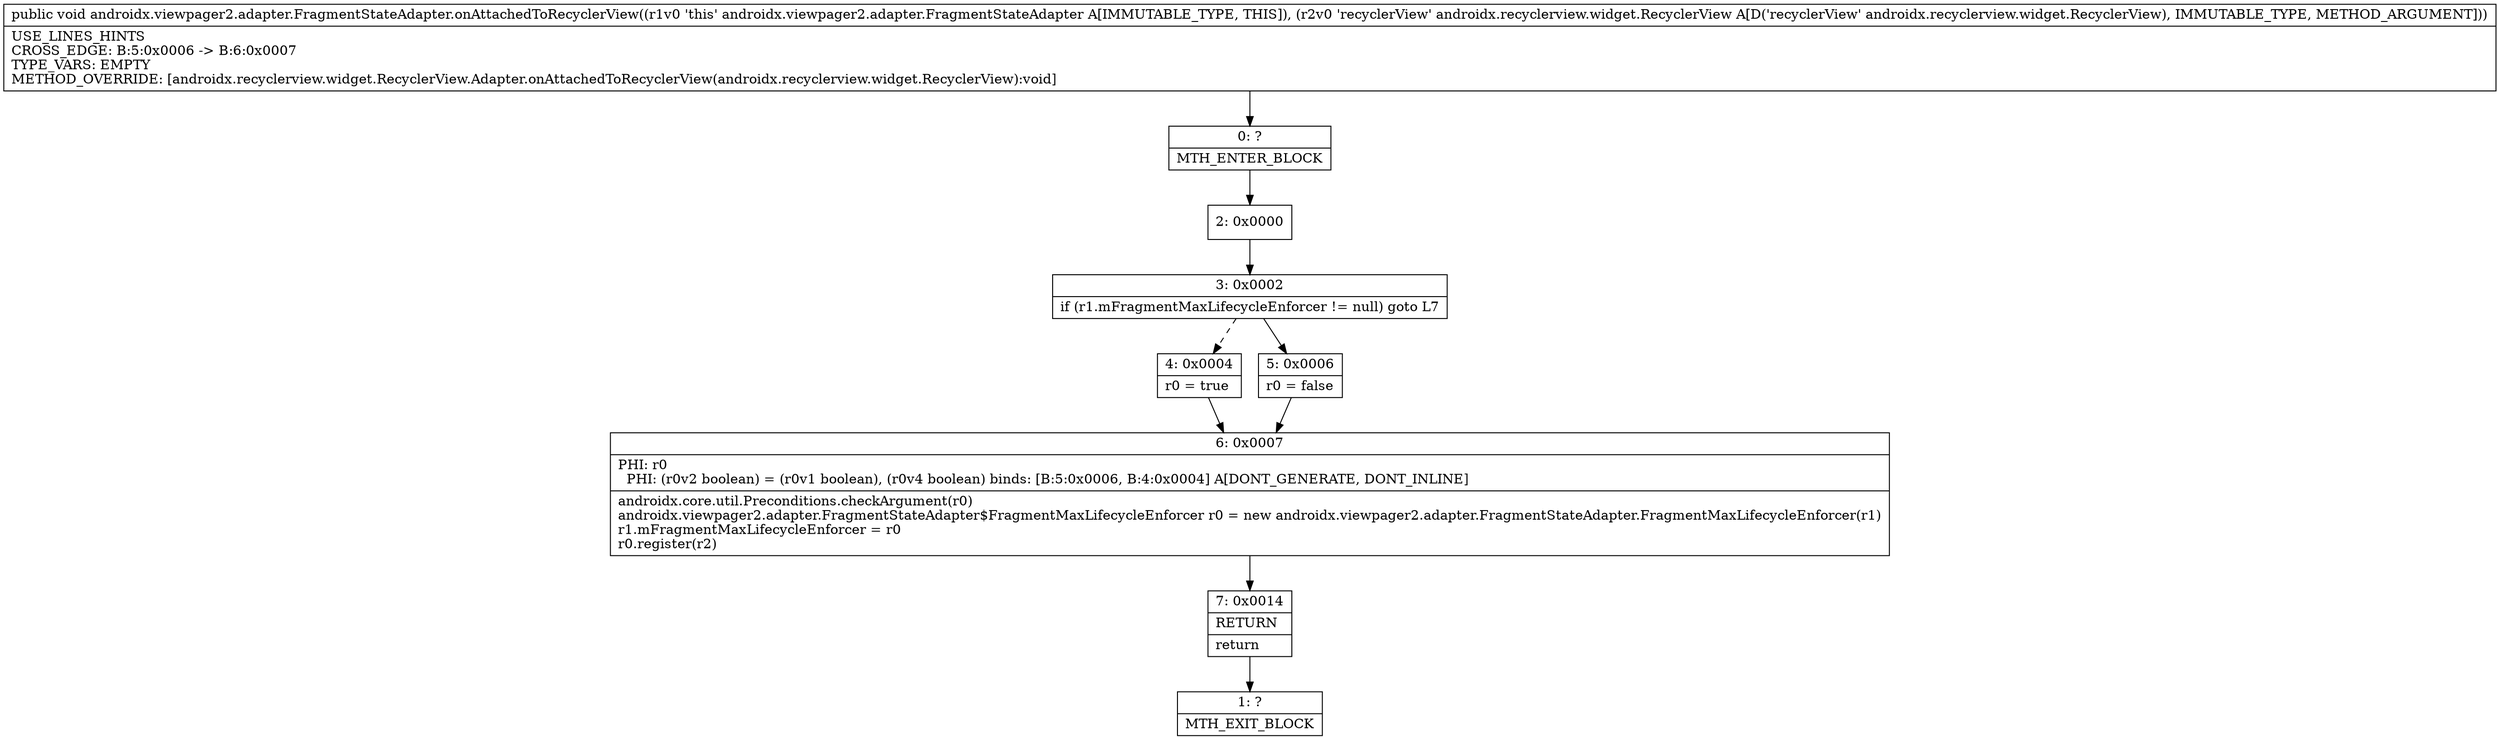 digraph "CFG forandroidx.viewpager2.adapter.FragmentStateAdapter.onAttachedToRecyclerView(Landroidx\/recyclerview\/widget\/RecyclerView;)V" {
Node_0 [shape=record,label="{0\:\ ?|MTH_ENTER_BLOCK\l}"];
Node_2 [shape=record,label="{2\:\ 0x0000}"];
Node_3 [shape=record,label="{3\:\ 0x0002|if (r1.mFragmentMaxLifecycleEnforcer != null) goto L7\l}"];
Node_4 [shape=record,label="{4\:\ 0x0004|r0 = true\l}"];
Node_6 [shape=record,label="{6\:\ 0x0007|PHI: r0 \l  PHI: (r0v2 boolean) = (r0v1 boolean), (r0v4 boolean) binds: [B:5:0x0006, B:4:0x0004] A[DONT_GENERATE, DONT_INLINE]\l|androidx.core.util.Preconditions.checkArgument(r0)\landroidx.viewpager2.adapter.FragmentStateAdapter$FragmentMaxLifecycleEnforcer r0 = new androidx.viewpager2.adapter.FragmentStateAdapter.FragmentMaxLifecycleEnforcer(r1)\lr1.mFragmentMaxLifecycleEnforcer = r0\lr0.register(r2)\l}"];
Node_7 [shape=record,label="{7\:\ 0x0014|RETURN\l|return\l}"];
Node_1 [shape=record,label="{1\:\ ?|MTH_EXIT_BLOCK\l}"];
Node_5 [shape=record,label="{5\:\ 0x0006|r0 = false\l}"];
MethodNode[shape=record,label="{public void androidx.viewpager2.adapter.FragmentStateAdapter.onAttachedToRecyclerView((r1v0 'this' androidx.viewpager2.adapter.FragmentStateAdapter A[IMMUTABLE_TYPE, THIS]), (r2v0 'recyclerView' androidx.recyclerview.widget.RecyclerView A[D('recyclerView' androidx.recyclerview.widget.RecyclerView), IMMUTABLE_TYPE, METHOD_ARGUMENT]))  | USE_LINES_HINTS\lCROSS_EDGE: B:5:0x0006 \-\> B:6:0x0007\lTYPE_VARS: EMPTY\lMETHOD_OVERRIDE: [androidx.recyclerview.widget.RecyclerView.Adapter.onAttachedToRecyclerView(androidx.recyclerview.widget.RecyclerView):void]\l}"];
MethodNode -> Node_0;Node_0 -> Node_2;
Node_2 -> Node_3;
Node_3 -> Node_4[style=dashed];
Node_3 -> Node_5;
Node_4 -> Node_6;
Node_6 -> Node_7;
Node_7 -> Node_1;
Node_5 -> Node_6;
}

